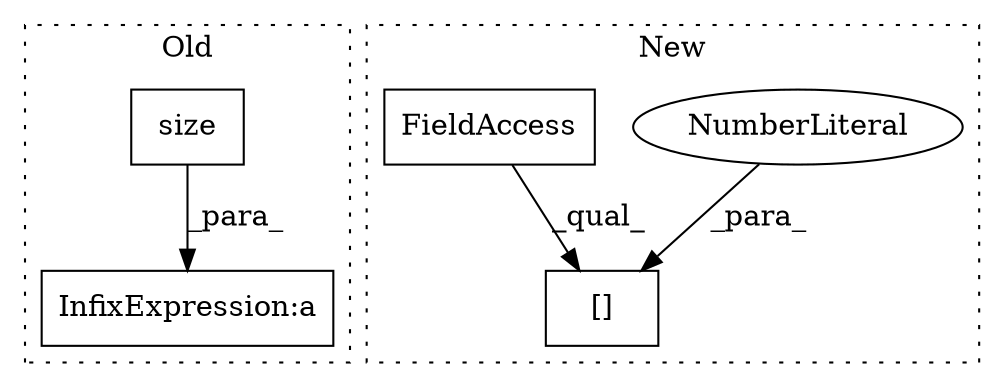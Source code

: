 digraph G {
subgraph cluster0 {
1 [label="size" a="32" s="4186,4192" l="5,1" shape="box"];
5 [label="InfixExpression:a" a="27" s="4173" l="3" shape="box"];
label = "Old";
style="dotted";
}
subgraph cluster1 {
2 [label="[]" a="2" s="4570,4618" l="47,1" shape="box"];
3 [label="NumberLiteral" a="34" s="4617" l="1" shape="ellipse"];
4 [label="FieldAccess" a="22" s="4570" l="46" shape="box"];
label = "New";
style="dotted";
}
1 -> 5 [label="_para_"];
3 -> 2 [label="_para_"];
4 -> 2 [label="_qual_"];
}